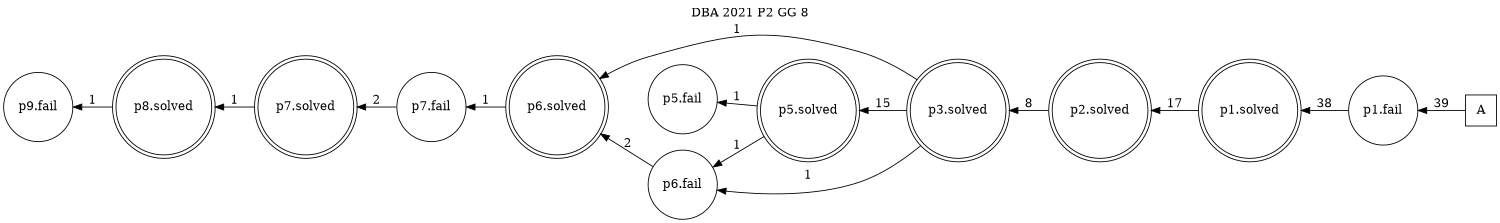 digraph DBA_2021_P2_GG_8 {
labelloc="tl"
label= " DBA 2021 P2 GG 8 "
rankdir="RL";
graph [ size=" 10 , 10 !"]

"A" [shape="square" label="A"]
"p1.fail" [shape="circle" label="p1.fail"]
"p1.solved" [shape="doublecircle" label="p1.solved"]
"p2.solved" [shape="doublecircle" label="p2.solved"]
"p3.solved" [shape="doublecircle" label="p3.solved"]
"p6.solved" [shape="doublecircle" label="p6.solved"]
"p5.solved" [shape="doublecircle" label="p5.solved"]
"p5.fail" [shape="circle" label="p5.fail"]
"p6.fail" [shape="circle" label="p6.fail"]
"p7.fail" [shape="circle" label="p7.fail"]
"p7.solved" [shape="doublecircle" label="p7.solved"]
"p8.solved" [shape="doublecircle" label="p8.solved"]
"p9.fail" [shape="circle" label="p9.fail"]
"A" -> "p1.fail" [ label=39]
"p1.fail" -> "p1.solved" [ label=38]
"p1.solved" -> "p2.solved" [ label=17]
"p2.solved" -> "p3.solved" [ label=8]
"p3.solved" -> "p6.solved" [ label=1]
"p3.solved" -> "p5.solved" [ label=15]
"p3.solved" -> "p6.fail" [ label=1]
"p6.solved" -> "p7.fail" [ label=1]
"p5.solved" -> "p5.fail" [ label=1]
"p5.solved" -> "p6.fail" [ label=1]
"p6.fail" -> "p6.solved" [ label=2]
"p7.fail" -> "p7.solved" [ label=2]
"p7.solved" -> "p8.solved" [ label=1]
"p8.solved" -> "p9.fail" [ label=1]
}

